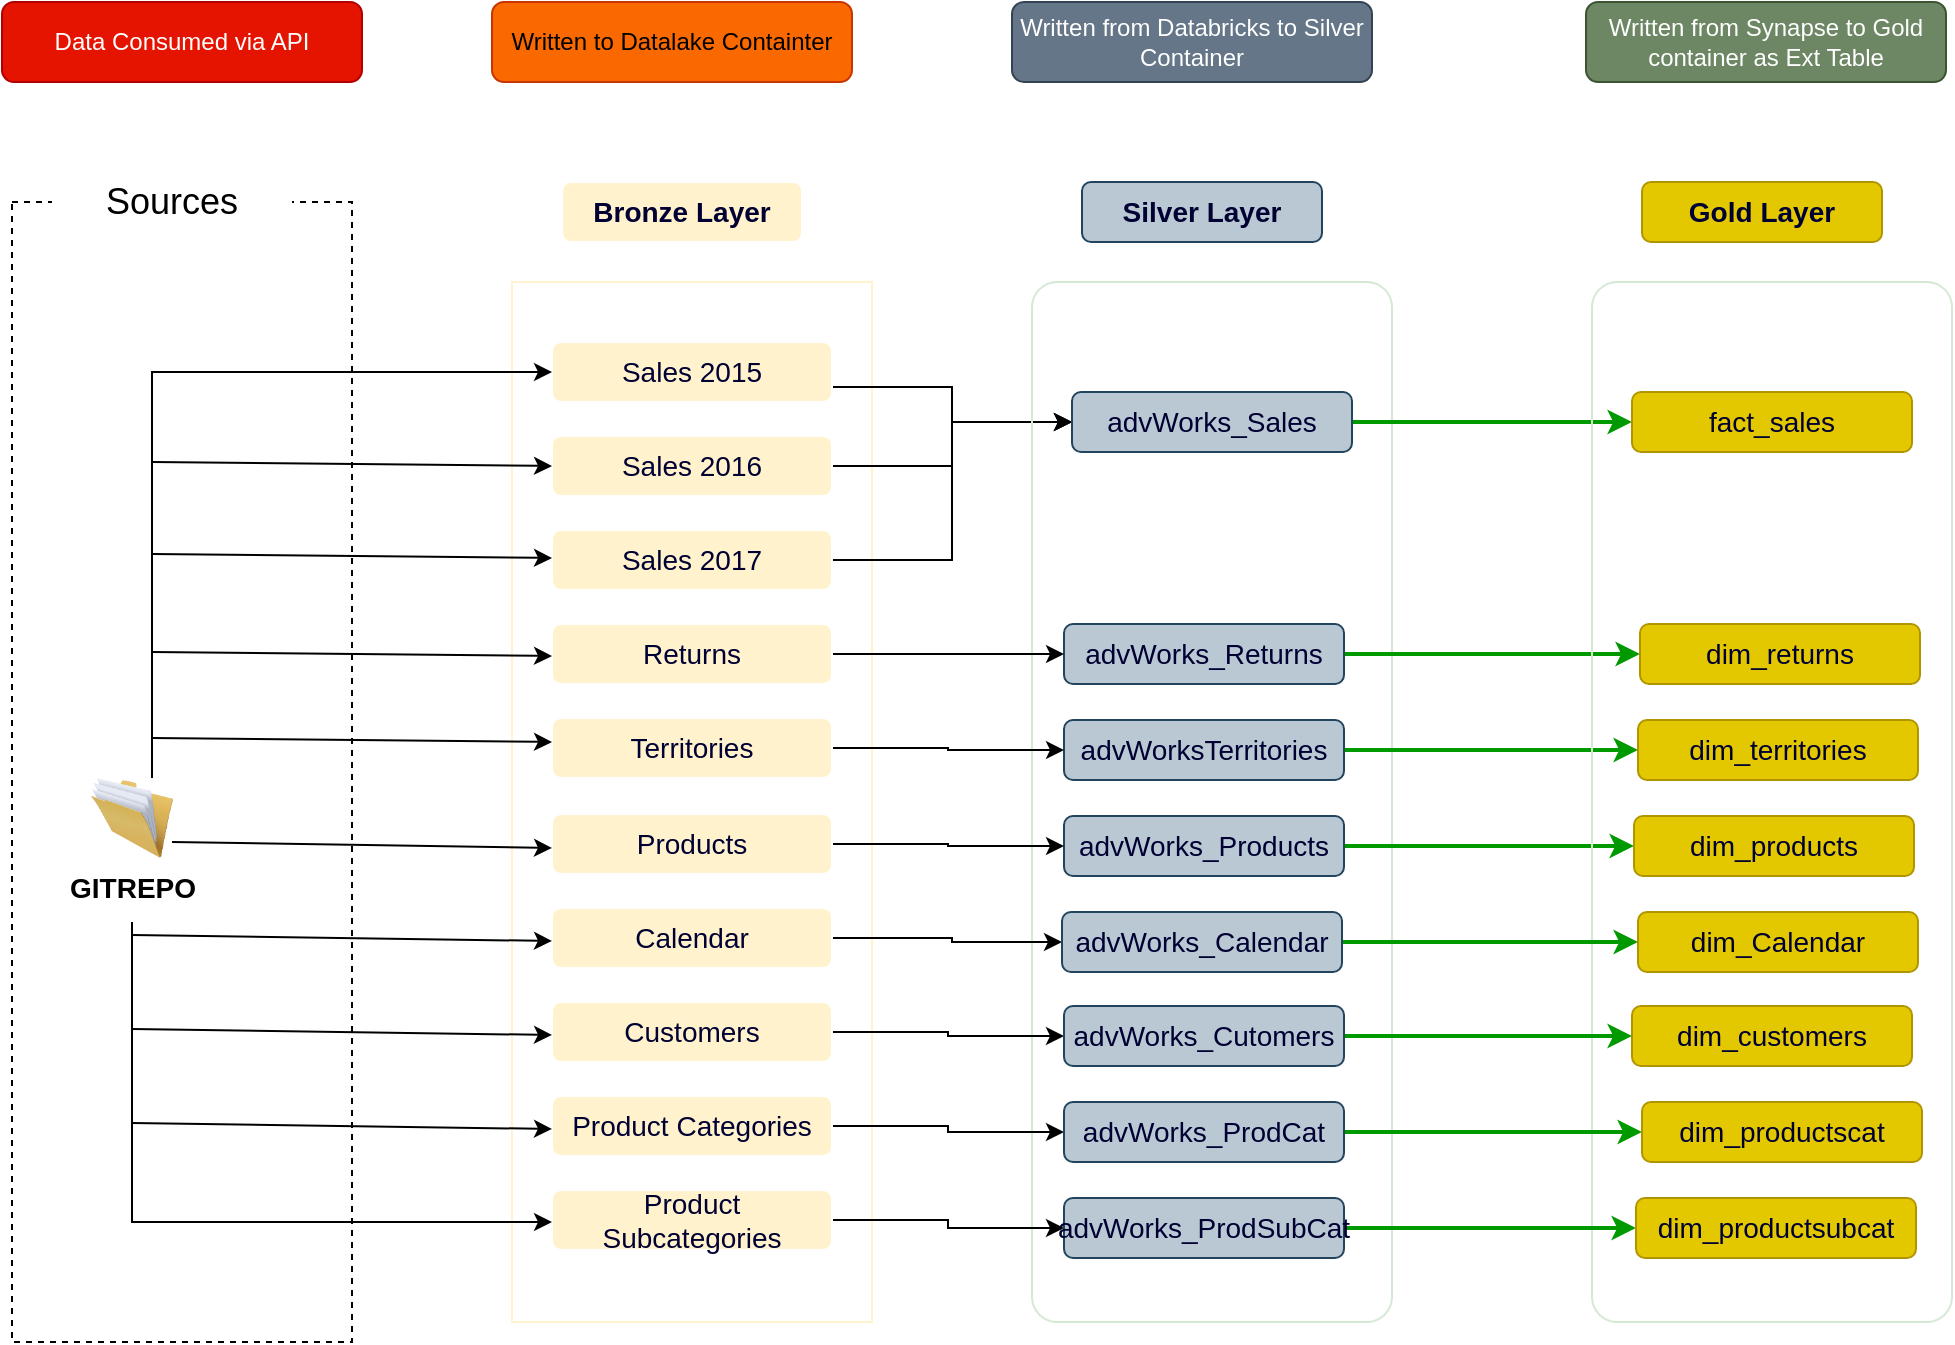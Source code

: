 <mxfile version="27.0.9">
  <diagram name="Page-1" id="YbG_gD7TnkDRAm2bFyGl">
    <mxGraphModel dx="1224" dy="1185" grid="1" gridSize="10" guides="1" tooltips="1" connect="1" arrows="1" fold="1" page="1" pageScale="1" pageWidth="1100" pageHeight="850" math="0" shadow="0">
      <root>
        <mxCell id="0" />
        <mxCell id="1" parent="0" />
        <mxCell id="KDW4vWOTH6h25RnNRjoE-1" value="" style="rounded=0;whiteSpace=wrap;html=1;dashed=1;fillColor=none;" parent="1" vertex="1">
          <mxGeometry x="30" y="230" width="170" height="570" as="geometry" />
        </mxCell>
        <mxCell id="KDW4vWOTH6h25RnNRjoE-3" value="&lt;font style=&quot;font-size: 18px;&quot;&gt;Sources&lt;/font&gt;" style="rounded=1;whiteSpace=wrap;html=1;strokeColor=none;" parent="1" vertex="1">
          <mxGeometry x="50" y="210" width="120" height="40" as="geometry" />
        </mxCell>
        <mxCell id="KDW4vWOTH6h25RnNRjoE-4" value="&lt;span style=&quot;font-size: 14px;&quot;&gt;&lt;b&gt;GITREPO&lt;/b&gt;&lt;/span&gt;" style="image;html=1;image=img/lib/clip_art/general/Full_Folder_128x128.png" parent="1" vertex="1">
          <mxGeometry x="60" y="518" width="60" height="40" as="geometry" />
        </mxCell>
        <mxCell id="KDW4vWOTH6h25RnNRjoE-6" value="" style="rounded=1;whiteSpace=wrap;html=1;fillColor=none;strokeColor=#FFF2CC;arcSize=0;" parent="1" vertex="1">
          <mxGeometry x="280" y="270" width="180" height="520" as="geometry" />
        </mxCell>
        <mxCell id="KDW4vWOTH6h25RnNRjoE-7" value="&lt;font style=&quot;font-size: 14px; color: rgb(0, 0, 51);&quot;&gt;&lt;b&gt;Bronze Layer&lt;/b&gt;&lt;/font&gt;" style="rounded=1;whiteSpace=wrap;html=1;strokeColor=#FFFFFF;fillColor=#FFF2CC;" parent="1" vertex="1">
          <mxGeometry x="305" y="220" width="120" height="30" as="geometry" />
        </mxCell>
        <mxCell id="TfU9_BJ_GiTlHboFU79m-35" style="edgeStyle=orthogonalEdgeStyle;rounded=0;orthogonalLoop=1;jettySize=auto;html=1;exitX=1;exitY=0.75;exitDx=0;exitDy=0;entryX=0;entryY=0.5;entryDx=0;entryDy=0;" parent="1" source="KDW4vWOTH6h25RnNRjoE-8" target="rI8X22IkAqgXYD7cuIS5-3" edge="1">
          <mxGeometry relative="1" as="geometry" />
        </mxCell>
        <mxCell id="KDW4vWOTH6h25RnNRjoE-8" value="&lt;font color=&quot;#000033&quot;&gt;&lt;span style=&quot;font-size: 14px;&quot;&gt;Sales 2015&lt;/span&gt;&lt;/font&gt;" style="rounded=1;whiteSpace=wrap;html=1;strokeColor=#FFFFFF;fillColor=#FFF2CC;" parent="1" vertex="1">
          <mxGeometry x="300" y="300" width="140" height="30" as="geometry" />
        </mxCell>
        <mxCell id="TfU9_BJ_GiTlHboFU79m-37" style="edgeStyle=orthogonalEdgeStyle;rounded=0;orthogonalLoop=1;jettySize=auto;html=1;exitX=1;exitY=0.5;exitDx=0;exitDy=0;entryX=0;entryY=0.5;entryDx=0;entryDy=0;" parent="1" source="KDW4vWOTH6h25RnNRjoE-9" target="rI8X22IkAqgXYD7cuIS5-3" edge="1">
          <mxGeometry relative="1" as="geometry" />
        </mxCell>
        <mxCell id="KDW4vWOTH6h25RnNRjoE-9" value="&lt;font color=&quot;#000033&quot;&gt;&lt;span style=&quot;font-size: 14px;&quot;&gt;Sales 2016&lt;/span&gt;&lt;/font&gt;" style="rounded=1;whiteSpace=wrap;html=1;strokeColor=#FFFFFF;fillColor=#FFF2CC;align=center;" parent="1" vertex="1">
          <mxGeometry x="300" y="347" width="140" height="30" as="geometry" />
        </mxCell>
        <mxCell id="TfU9_BJ_GiTlHboFU79m-38" style="edgeStyle=orthogonalEdgeStyle;rounded=0;orthogonalLoop=1;jettySize=auto;html=1;exitX=1;exitY=0.5;exitDx=0;exitDy=0;entryX=0;entryY=0.5;entryDx=0;entryDy=0;" parent="1" source="KDW4vWOTH6h25RnNRjoE-10" target="rI8X22IkAqgXYD7cuIS5-3" edge="1">
          <mxGeometry relative="1" as="geometry" />
        </mxCell>
        <mxCell id="KDW4vWOTH6h25RnNRjoE-10" value="&lt;font color=&quot;#000033&quot;&gt;&lt;span style=&quot;font-size: 14px;&quot;&gt;Sales 2017&lt;/span&gt;&lt;/font&gt;" style="rounded=1;whiteSpace=wrap;html=1;strokeColor=#FFFFFF;fillColor=#FFF2CC;" parent="1" vertex="1">
          <mxGeometry x="300" y="394" width="140" height="30" as="geometry" />
        </mxCell>
        <mxCell id="rI8X22IkAqgXYD7cuIS5-1" value="" style="rounded=1;whiteSpace=wrap;html=1;fillColor=none;strokeColor=#D5E8D4;arcSize=7;" parent="1" vertex="1">
          <mxGeometry x="540" y="270" width="180" height="520" as="geometry" />
        </mxCell>
        <mxCell id="rI8X22IkAqgXYD7cuIS5-2" value="&lt;font style=&quot;font-size: 14px; color: rgb(0, 0, 51);&quot;&gt;&lt;b&gt;Silver Layer&lt;/b&gt;&lt;/font&gt;" style="rounded=1;whiteSpace=wrap;html=1;strokeColor=#23445d;fillColor=#bac8d3;" parent="1" vertex="1">
          <mxGeometry x="565" y="220" width="120" height="30" as="geometry" />
        </mxCell>
        <mxCell id="TfU9_BJ_GiTlHboFU79m-47" style="edgeStyle=orthogonalEdgeStyle;rounded=0;orthogonalLoop=1;jettySize=auto;html=1;exitX=1;exitY=0.5;exitDx=0;exitDy=0;strokeWidth=2;fontColor=#009900;strokeColor=#009900;" parent="1" source="rI8X22IkAqgXYD7cuIS5-3" target="wPvxKe9pNS4DpwKc2_SB-3" edge="1">
          <mxGeometry relative="1" as="geometry" />
        </mxCell>
        <mxCell id="rI8X22IkAqgXYD7cuIS5-3" value="&lt;font color=&quot;#000033&quot;&gt;&lt;span style=&quot;font-size: 14px;&quot;&gt;advWorks_Sales&lt;/span&gt;&lt;/font&gt;" style="rounded=1;whiteSpace=wrap;html=1;strokeColor=#23445d;fillColor=#bac8d3;" parent="1" vertex="1">
          <mxGeometry x="560" y="325" width="140" height="30" as="geometry" />
        </mxCell>
        <mxCell id="TfU9_BJ_GiTlHboFU79m-51" style="edgeStyle=orthogonalEdgeStyle;rounded=0;orthogonalLoop=1;jettySize=auto;html=1;exitX=1;exitY=0.5;exitDx=0;exitDy=0;entryX=0;entryY=0.5;entryDx=0;entryDy=0;strokeWidth=2;fontColor=#009900;strokeColor=#009900;" parent="1" source="rI8X22IkAqgXYD7cuIS5-6" target="TfU9_BJ_GiTlHboFU79m-17" edge="1">
          <mxGeometry relative="1" as="geometry" />
        </mxCell>
        <mxCell id="rI8X22IkAqgXYD7cuIS5-6" value="&lt;font color=&quot;#000033&quot;&gt;&lt;span style=&quot;font-size: 14px;&quot;&gt;advWorks_Returns&lt;/span&gt;&lt;/font&gt;" style="rounded=1;whiteSpace=wrap;html=1;strokeColor=#23445d;fillColor=#bac8d3;" parent="1" vertex="1">
          <mxGeometry x="556" y="441" width="140" height="30" as="geometry" />
        </mxCell>
        <mxCell id="TfU9_BJ_GiTlHboFU79m-52" style="edgeStyle=orthogonalEdgeStyle;rounded=0;orthogonalLoop=1;jettySize=auto;html=1;exitX=1;exitY=0.5;exitDx=0;exitDy=0;entryX=0;entryY=0.5;entryDx=0;entryDy=0;strokeWidth=2;fontColor=#009900;strokeColor=#009900;" parent="1" source="rI8X22IkAqgXYD7cuIS5-7" target="TfU9_BJ_GiTlHboFU79m-16" edge="1">
          <mxGeometry relative="1" as="geometry" />
        </mxCell>
        <mxCell id="rI8X22IkAqgXYD7cuIS5-7" value="&lt;span style=&quot;color: rgb(0, 0, 51); font-size: 14px;&quot;&gt;advWorksTerritories&lt;/span&gt;" style="rounded=1;whiteSpace=wrap;html=1;strokeColor=#23445d;fillColor=#bac8d3;" parent="1" vertex="1">
          <mxGeometry x="556" y="489" width="140" height="30" as="geometry" />
        </mxCell>
        <mxCell id="TfU9_BJ_GiTlHboFU79m-53" style="edgeStyle=orthogonalEdgeStyle;rounded=0;orthogonalLoop=1;jettySize=auto;html=1;exitX=1;exitY=0.5;exitDx=0;exitDy=0;entryX=0;entryY=0.5;entryDx=0;entryDy=0;strokeWidth=2;fontColor=#009900;strokeColor=#009900;" parent="1" source="rI8X22IkAqgXYD7cuIS5-8" target="wPvxKe9pNS4DpwKc2_SB-5" edge="1">
          <mxGeometry relative="1" as="geometry" />
        </mxCell>
        <mxCell id="rI8X22IkAqgXYD7cuIS5-8" value="&lt;span style=&quot;color: rgb(0, 0, 51); font-size: 14px;&quot;&gt;advWorks_Products&lt;/span&gt;" style="rounded=1;whiteSpace=wrap;html=1;strokeColor=#23445d;fillColor=#bac8d3;" parent="1" vertex="1">
          <mxGeometry x="556" y="537" width="140" height="30" as="geometry" />
        </mxCell>
        <mxCell id="wPvxKe9pNS4DpwKc2_SB-1" value="" style="rounded=1;whiteSpace=wrap;html=1;fillColor=none;strokeColor=light-dark(#D5E8D4, #ccb30f);arcSize=7;" parent="1" vertex="1">
          <mxGeometry x="820" y="270" width="180" height="520" as="geometry" />
        </mxCell>
        <mxCell id="wPvxKe9pNS4DpwKc2_SB-2" value="&lt;font style=&quot;font-size: 14px; color: rgb(0, 0, 51);&quot;&gt;&lt;b&gt;Gold Layer&lt;/b&gt;&lt;/font&gt;" style="rounded=1;whiteSpace=wrap;html=1;strokeColor=#B09500;fillColor=#e3c800;fontColor=#000000;" parent="1" vertex="1">
          <mxGeometry x="845" y="220" width="120" height="30" as="geometry" />
        </mxCell>
        <mxCell id="wPvxKe9pNS4DpwKc2_SB-3" value="&lt;font color=&quot;#000033&quot;&gt;&lt;span style=&quot;font-size: 14px;&quot;&gt;fact_sales&lt;/span&gt;&lt;/font&gt;" style="rounded=1;whiteSpace=wrap;html=1;strokeColor=#B09500;fillColor=#e3c800;fontColor=#000000;" parent="1" vertex="1">
          <mxGeometry x="840" y="325" width="140" height="30" as="geometry" />
        </mxCell>
        <mxCell id="wPvxKe9pNS4DpwKc2_SB-4" value="&lt;font color=&quot;#000033&quot;&gt;&lt;span style=&quot;font-size: 14px;&quot;&gt;dim_customers&lt;/span&gt;&lt;/font&gt;" style="rounded=1;whiteSpace=wrap;html=1;strokeColor=#B09500;fillColor=#e3c800;align=center;fontColor=#000000;" parent="1" vertex="1">
          <mxGeometry x="840" y="632" width="140" height="30" as="geometry" />
        </mxCell>
        <mxCell id="wPvxKe9pNS4DpwKc2_SB-5" value="&lt;font color=&quot;#000033&quot;&gt;&lt;span style=&quot;font-size: 14px;&quot;&gt;dim_products&lt;/span&gt;&lt;/font&gt;" style="rounded=1;whiteSpace=wrap;html=1;strokeColor=#B09500;fillColor=#e3c800;fontColor=#000000;" parent="1" vertex="1">
          <mxGeometry x="841" y="537" width="140" height="30" as="geometry" />
        </mxCell>
        <mxCell id="TfU9_BJ_GiTlHboFU79m-39" style="edgeStyle=orthogonalEdgeStyle;rounded=0;orthogonalLoop=1;jettySize=auto;html=1;exitX=1;exitY=0.5;exitDx=0;exitDy=0;entryX=0;entryY=0.5;entryDx=0;entryDy=0;" parent="1" source="TfU9_BJ_GiTlHboFU79m-2" target="rI8X22IkAqgXYD7cuIS5-6" edge="1">
          <mxGeometry relative="1" as="geometry" />
        </mxCell>
        <mxCell id="TfU9_BJ_GiTlHboFU79m-2" value="&lt;font color=&quot;#000033&quot;&gt;&lt;span style=&quot;font-size: 14px;&quot;&gt;Returns&lt;/span&gt;&lt;/font&gt;" style="rounded=1;whiteSpace=wrap;html=1;strokeColor=#FFFFFF;fillColor=#FFF2CC;" parent="1" vertex="1">
          <mxGeometry x="300" y="441" width="140" height="30" as="geometry" />
        </mxCell>
        <mxCell id="TfU9_BJ_GiTlHboFU79m-40" style="edgeStyle=orthogonalEdgeStyle;rounded=0;orthogonalLoop=1;jettySize=auto;html=1;exitX=1;exitY=0.5;exitDx=0;exitDy=0;entryX=0;entryY=0.5;entryDx=0;entryDy=0;" parent="1" source="TfU9_BJ_GiTlHboFU79m-3" target="rI8X22IkAqgXYD7cuIS5-7" edge="1">
          <mxGeometry relative="1" as="geometry" />
        </mxCell>
        <mxCell id="TfU9_BJ_GiTlHboFU79m-3" value="&lt;font color=&quot;#000033&quot;&gt;&lt;span style=&quot;font-size: 14px;&quot;&gt;Territories&lt;/span&gt;&lt;/font&gt;" style="rounded=1;whiteSpace=wrap;html=1;strokeColor=#FFFFFF;fillColor=#FFF2CC;align=center;" parent="1" vertex="1">
          <mxGeometry x="300" y="488" width="140" height="30" as="geometry" />
        </mxCell>
        <mxCell id="TfU9_BJ_GiTlHboFU79m-42" style="edgeStyle=orthogonalEdgeStyle;rounded=0;orthogonalLoop=1;jettySize=auto;html=1;exitX=1;exitY=0.5;exitDx=0;exitDy=0;entryX=0;entryY=0.5;entryDx=0;entryDy=0;" parent="1" source="TfU9_BJ_GiTlHboFU79m-4" target="rI8X22IkAqgXYD7cuIS5-8" edge="1">
          <mxGeometry relative="1" as="geometry" />
        </mxCell>
        <mxCell id="TfU9_BJ_GiTlHboFU79m-4" value="&lt;font color=&quot;#000033&quot;&gt;&lt;span style=&quot;font-size: 14px;&quot;&gt;Products&lt;/span&gt;&lt;/font&gt;" style="rounded=1;whiteSpace=wrap;html=1;strokeColor=#FFFFFF;fillColor=#FFF2CC;" parent="1" vertex="1">
          <mxGeometry x="300" y="536" width="140" height="30" as="geometry" />
        </mxCell>
        <mxCell id="TfU9_BJ_GiTlHboFU79m-43" style="edgeStyle=orthogonalEdgeStyle;rounded=0;orthogonalLoop=1;jettySize=auto;html=1;exitX=1;exitY=0.5;exitDx=0;exitDy=0;entryX=0;entryY=0.5;entryDx=0;entryDy=0;" parent="1" source="TfU9_BJ_GiTlHboFU79m-5" target="TfU9_BJ_GiTlHboFU79m-7" edge="1">
          <mxGeometry relative="1" as="geometry">
            <Array as="points">
              <mxPoint x="500" y="598" />
              <mxPoint x="500" y="600" />
            </Array>
          </mxGeometry>
        </mxCell>
        <mxCell id="TfU9_BJ_GiTlHboFU79m-5" value="&lt;font color=&quot;#000033&quot;&gt;&lt;span style=&quot;font-size: 14px;&quot;&gt;Calendar&lt;/span&gt;&lt;/font&gt;" style="rounded=1;whiteSpace=wrap;html=1;strokeColor=#FFFFFF;fillColor=#FFF2CC;align=center;" parent="1" vertex="1">
          <mxGeometry x="300" y="583" width="140" height="30" as="geometry" />
        </mxCell>
        <mxCell id="TfU9_BJ_GiTlHboFU79m-44" style="edgeStyle=orthogonalEdgeStyle;rounded=0;orthogonalLoop=1;jettySize=auto;html=1;exitX=1;exitY=0.5;exitDx=0;exitDy=0;" parent="1" source="TfU9_BJ_GiTlHboFU79m-6" target="TfU9_BJ_GiTlHboFU79m-8" edge="1">
          <mxGeometry relative="1" as="geometry" />
        </mxCell>
        <mxCell id="TfU9_BJ_GiTlHboFU79m-6" value="&lt;font color=&quot;#000033&quot;&gt;&lt;span style=&quot;font-size: 14px;&quot;&gt;Customers&lt;/span&gt;&lt;/font&gt;" style="rounded=1;whiteSpace=wrap;html=1;strokeColor=#FFFFFF;fillColor=#FFF2CC;" parent="1" vertex="1">
          <mxGeometry x="300" y="630" width="140" height="30" as="geometry" />
        </mxCell>
        <mxCell id="TfU9_BJ_GiTlHboFU79m-54" style="edgeStyle=orthogonalEdgeStyle;rounded=0;orthogonalLoop=1;jettySize=auto;html=1;exitX=1;exitY=0.5;exitDx=0;exitDy=0;entryX=0;entryY=0.5;entryDx=0;entryDy=0;strokeWidth=2;fontColor=#009900;strokeColor=#009900;" parent="1" source="TfU9_BJ_GiTlHboFU79m-7" target="TfU9_BJ_GiTlHboFU79m-15" edge="1">
          <mxGeometry relative="1" as="geometry" />
        </mxCell>
        <mxCell id="TfU9_BJ_GiTlHboFU79m-7" value="&lt;span style=&quot;color: rgb(0, 0, 51); font-size: 14px;&quot;&gt;advWorks_Calendar&lt;/span&gt;" style="rounded=1;whiteSpace=wrap;html=1;strokeColor=#23445d;fillColor=#bac8d3;" parent="1" vertex="1">
          <mxGeometry x="555" y="585" width="140" height="30" as="geometry" />
        </mxCell>
        <mxCell id="TfU9_BJ_GiTlHboFU79m-55" style="edgeStyle=orthogonalEdgeStyle;rounded=0;orthogonalLoop=1;jettySize=auto;html=1;exitX=1;exitY=0.5;exitDx=0;exitDy=0;entryX=0;entryY=0.5;entryDx=0;entryDy=0;strokeWidth=2;fontColor=#009900;strokeColor=#009900;" parent="1" source="TfU9_BJ_GiTlHboFU79m-8" target="wPvxKe9pNS4DpwKc2_SB-4" edge="1">
          <mxGeometry relative="1" as="geometry" />
        </mxCell>
        <mxCell id="TfU9_BJ_GiTlHboFU79m-8" value="&lt;span style=&quot;color: rgb(0, 0, 51); font-size: 14px;&quot;&gt;advWorks_Cutomers&lt;/span&gt;" style="rounded=1;whiteSpace=wrap;html=1;strokeColor=#23445d;fillColor=#bac8d3;" parent="1" vertex="1">
          <mxGeometry x="556" y="632" width="140" height="30" as="geometry" />
        </mxCell>
        <mxCell id="TfU9_BJ_GiTlHboFU79m-45" style="edgeStyle=orthogonalEdgeStyle;rounded=0;orthogonalLoop=1;jettySize=auto;html=1;exitX=1;exitY=0.5;exitDx=0;exitDy=0;entryX=0;entryY=0.5;entryDx=0;entryDy=0;" parent="1" source="TfU9_BJ_GiTlHboFU79m-9" target="TfU9_BJ_GiTlHboFU79m-11" edge="1">
          <mxGeometry relative="1" as="geometry" />
        </mxCell>
        <mxCell id="TfU9_BJ_GiTlHboFU79m-9" value="&lt;font color=&quot;#000033&quot;&gt;&lt;span style=&quot;font-size: 14px;&quot;&gt;Product Categories&lt;/span&gt;&lt;/font&gt;" style="rounded=1;whiteSpace=wrap;html=1;strokeColor=#FFFFFF;fillColor=#FFF2CC;align=center;" parent="1" vertex="1">
          <mxGeometry x="300" y="677" width="140" height="30" as="geometry" />
        </mxCell>
        <mxCell id="TfU9_BJ_GiTlHboFU79m-46" style="edgeStyle=orthogonalEdgeStyle;rounded=0;orthogonalLoop=1;jettySize=auto;html=1;exitX=1;exitY=0.5;exitDx=0;exitDy=0;entryX=0;entryY=0.5;entryDx=0;entryDy=0;" parent="1" source="TfU9_BJ_GiTlHboFU79m-10" target="TfU9_BJ_GiTlHboFU79m-12" edge="1">
          <mxGeometry relative="1" as="geometry" />
        </mxCell>
        <mxCell id="TfU9_BJ_GiTlHboFU79m-10" value="&lt;font color=&quot;#000033&quot;&gt;&lt;span style=&quot;font-size: 14px;&quot;&gt;Product Subcategories&lt;/span&gt;&lt;/font&gt;" style="rounded=1;whiteSpace=wrap;html=1;strokeColor=#FFFFFF;fillColor=#FFF2CC;" parent="1" vertex="1">
          <mxGeometry x="300" y="724" width="140" height="30" as="geometry" />
        </mxCell>
        <mxCell id="TfU9_BJ_GiTlHboFU79m-56" style="edgeStyle=orthogonalEdgeStyle;rounded=0;orthogonalLoop=1;jettySize=auto;html=1;exitX=1;exitY=0.5;exitDx=0;exitDy=0;entryX=0;entryY=0.5;entryDx=0;entryDy=0;strokeWidth=2;fontColor=#009900;strokeColor=#009900;" parent="1" source="TfU9_BJ_GiTlHboFU79m-11" target="TfU9_BJ_GiTlHboFU79m-13" edge="1">
          <mxGeometry relative="1" as="geometry" />
        </mxCell>
        <mxCell id="TfU9_BJ_GiTlHboFU79m-11" value="&lt;span style=&quot;color: rgb(0, 0, 51); font-size: 14px;&quot;&gt;advWorks_ProdCat&lt;/span&gt;" style="rounded=1;whiteSpace=wrap;html=1;strokeColor=#23445d;fillColor=#bac8d3;" parent="1" vertex="1">
          <mxGeometry x="556" y="680" width="140" height="30" as="geometry" />
        </mxCell>
        <mxCell id="TfU9_BJ_GiTlHboFU79m-57" style="edgeStyle=orthogonalEdgeStyle;rounded=0;orthogonalLoop=1;jettySize=auto;html=1;exitX=1;exitY=0.5;exitDx=0;exitDy=0;entryX=0;entryY=0.5;entryDx=0;entryDy=0;strokeWidth=2;fontColor=#009900;strokeColor=#009900;" parent="1" source="TfU9_BJ_GiTlHboFU79m-12" target="TfU9_BJ_GiTlHboFU79m-14" edge="1">
          <mxGeometry relative="1" as="geometry" />
        </mxCell>
        <mxCell id="TfU9_BJ_GiTlHboFU79m-12" value="&lt;span style=&quot;color: rgb(0, 0, 51); font-size: 14px;&quot;&gt;advWorks_ProdSubCat&lt;/span&gt;" style="rounded=1;whiteSpace=wrap;html=1;strokeColor=#23445d;fillColor=#bac8d3;" parent="1" vertex="1">
          <mxGeometry x="556" y="728" width="140" height="30" as="geometry" />
        </mxCell>
        <mxCell id="TfU9_BJ_GiTlHboFU79m-13" value="&lt;span style=&quot;color: rgb(0, 0, 51); font-size: 14px;&quot;&gt;dim_productscat&lt;/span&gt;" style="rounded=1;whiteSpace=wrap;html=1;strokeColor=#B09500;fillColor=#e3c800;fontColor=#000000;" parent="1" vertex="1">
          <mxGeometry x="845" y="680" width="140" height="30" as="geometry" />
        </mxCell>
        <mxCell id="TfU9_BJ_GiTlHboFU79m-14" value="&lt;span style=&quot;color: rgb(0, 0, 51); font-size: 14px;&quot;&gt;dim_productsubcat&lt;/span&gt;" style="rounded=1;whiteSpace=wrap;html=1;strokeColor=#B09500;fillColor=#e3c800;align=center;fontColor=#000000;" parent="1" vertex="1">
          <mxGeometry x="842" y="728" width="140" height="30" as="geometry" />
        </mxCell>
        <mxCell id="TfU9_BJ_GiTlHboFU79m-15" value="&lt;font color=&quot;#000033&quot;&gt;&lt;span style=&quot;font-size: 14px;&quot;&gt;dim_Calendar&lt;/span&gt;&lt;/font&gt;" style="rounded=1;whiteSpace=wrap;html=1;strokeColor=#B09500;fillColor=#e3c800;fontColor=#000000;" parent="1" vertex="1">
          <mxGeometry x="843" y="585" width="140" height="30" as="geometry" />
        </mxCell>
        <mxCell id="TfU9_BJ_GiTlHboFU79m-16" value="&lt;font color=&quot;#000033&quot;&gt;&lt;span style=&quot;font-size: 14px;&quot;&gt;dim_territories&lt;/span&gt;&lt;/font&gt;" style="rounded=1;whiteSpace=wrap;html=1;strokeColor=#B09500;fillColor=#e3c800;fontColor=#000000;" parent="1" vertex="1">
          <mxGeometry x="843" y="489" width="140" height="30" as="geometry" />
        </mxCell>
        <mxCell id="TfU9_BJ_GiTlHboFU79m-17" value="&lt;font color=&quot;#000033&quot;&gt;&lt;span style=&quot;font-size: 14px;&quot;&gt;dim_returns&lt;/span&gt;&lt;/font&gt;" style="rounded=1;whiteSpace=wrap;html=1;strokeColor=#B09500;fillColor=#e3c800;align=center;fontColor=#000000;" parent="1" vertex="1">
          <mxGeometry x="844" y="441" width="140" height="30" as="geometry" />
        </mxCell>
        <mxCell id="TfU9_BJ_GiTlHboFU79m-19" value="" style="endArrow=classic;html=1;rounded=0;entryX=0;entryY=0.5;entryDx=0;entryDy=0;" parent="1" target="KDW4vWOTH6h25RnNRjoE-8" edge="1">
          <mxGeometry width="50" height="50" relative="1" as="geometry">
            <mxPoint x="100" y="518" as="sourcePoint" />
            <mxPoint x="150" y="468" as="targetPoint" />
            <Array as="points">
              <mxPoint x="100" y="315" />
            </Array>
          </mxGeometry>
        </mxCell>
        <mxCell id="TfU9_BJ_GiTlHboFU79m-20" value="" style="endArrow=classic;html=1;rounded=0;entryX=0;entryY=0.5;entryDx=0;entryDy=0;movable=1;resizable=1;rotatable=1;deletable=1;editable=1;locked=0;connectable=1;" parent="1" target="KDW4vWOTH6h25RnNRjoE-9" edge="1">
          <mxGeometry width="50" height="50" relative="1" as="geometry">
            <mxPoint x="100" y="360" as="sourcePoint" />
            <mxPoint x="150" y="327" as="targetPoint" />
          </mxGeometry>
        </mxCell>
        <mxCell id="TfU9_BJ_GiTlHboFU79m-21" value="" style="endArrow=classic;html=1;rounded=0;entryX=0;entryY=0.5;entryDx=0;entryDy=0;movable=1;resizable=1;rotatable=1;deletable=1;editable=1;locked=0;connectable=1;" parent="1" edge="1">
          <mxGeometry width="50" height="50" relative="1" as="geometry">
            <mxPoint x="100" y="406" as="sourcePoint" />
            <mxPoint x="300" y="408" as="targetPoint" />
          </mxGeometry>
        </mxCell>
        <mxCell id="TfU9_BJ_GiTlHboFU79m-22" value="" style="endArrow=classic;html=1;rounded=0;entryX=0;entryY=0.5;entryDx=0;entryDy=0;movable=1;resizable=1;rotatable=1;deletable=1;editable=1;locked=0;connectable=1;" parent="1" edge="1">
          <mxGeometry width="50" height="50" relative="1" as="geometry">
            <mxPoint x="100" y="455" as="sourcePoint" />
            <mxPoint x="300" y="457" as="targetPoint" />
          </mxGeometry>
        </mxCell>
        <mxCell id="TfU9_BJ_GiTlHboFU79m-23" value="" style="endArrow=classic;html=1;rounded=0;entryX=0;entryY=0.5;entryDx=0;entryDy=0;movable=1;resizable=1;rotatable=1;deletable=1;editable=1;locked=0;connectable=1;" parent="1" edge="1">
          <mxGeometry width="50" height="50" relative="1" as="geometry">
            <mxPoint x="100" y="498" as="sourcePoint" />
            <mxPoint x="300" y="500" as="targetPoint" />
          </mxGeometry>
        </mxCell>
        <mxCell id="TfU9_BJ_GiTlHboFU79m-24" value="" style="endArrow=classic;html=1;rounded=0;entryX=0;entryY=0.5;entryDx=0;entryDy=0;movable=1;resizable=1;rotatable=1;deletable=1;editable=1;locked=0;connectable=1;" parent="1" edge="1">
          <mxGeometry width="50" height="50" relative="1" as="geometry">
            <mxPoint x="110" y="550" as="sourcePoint" />
            <mxPoint x="300" y="553" as="targetPoint" />
          </mxGeometry>
        </mxCell>
        <mxCell id="TfU9_BJ_GiTlHboFU79m-25" value="" style="endArrow=classic;html=1;rounded=0;" parent="1" edge="1">
          <mxGeometry width="50" height="50" relative="1" as="geometry">
            <mxPoint x="90" y="590" as="sourcePoint" />
            <mxPoint x="300" y="740" as="targetPoint" />
            <Array as="points">
              <mxPoint x="90" y="740" />
            </Array>
          </mxGeometry>
        </mxCell>
        <mxCell id="TfU9_BJ_GiTlHboFU79m-26" value="" style="endArrow=classic;html=1;rounded=0;entryX=0;entryY=0.5;entryDx=0;entryDy=0;movable=1;resizable=1;rotatable=1;deletable=1;editable=1;locked=0;connectable=1;" parent="1" edge="1">
          <mxGeometry width="50" height="50" relative="1" as="geometry">
            <mxPoint x="90" y="690.5" as="sourcePoint" />
            <mxPoint x="300" y="693.5" as="targetPoint" />
          </mxGeometry>
        </mxCell>
        <mxCell id="TfU9_BJ_GiTlHboFU79m-27" value="" style="endArrow=classic;html=1;rounded=0;entryX=0;entryY=0.5;entryDx=0;entryDy=0;movable=1;resizable=1;rotatable=1;deletable=1;editable=1;locked=0;connectable=1;" parent="1" edge="1">
          <mxGeometry width="50" height="50" relative="1" as="geometry">
            <mxPoint x="90" y="643.5" as="sourcePoint" />
            <mxPoint x="300" y="646.5" as="targetPoint" />
          </mxGeometry>
        </mxCell>
        <mxCell id="TfU9_BJ_GiTlHboFU79m-28" value="" style="endArrow=classic;html=1;rounded=0;entryX=0;entryY=0.5;entryDx=0;entryDy=0;movable=1;resizable=1;rotatable=1;deletable=1;editable=1;locked=0;connectable=1;" parent="1" edge="1">
          <mxGeometry width="50" height="50" relative="1" as="geometry">
            <mxPoint x="90" y="596.5" as="sourcePoint" />
            <mxPoint x="300" y="599.5" as="targetPoint" />
          </mxGeometry>
        </mxCell>
        <mxCell id="TfU9_BJ_GiTlHboFU79m-29" value="Data Consumed via API" style="rounded=1;whiteSpace=wrap;html=1;fillColor=#e51400;fontColor=#ffffff;strokeColor=#B20000;" parent="1" vertex="1">
          <mxGeometry x="25" y="130" width="180" height="40" as="geometry" />
        </mxCell>
        <mxCell id="TfU9_BJ_GiTlHboFU79m-30" value="Written to Datalake Containter" style="rounded=1;whiteSpace=wrap;html=1;fillColor=#fa6800;fontColor=#000000;strokeColor=#C73500;" parent="1" vertex="1">
          <mxGeometry x="270" y="130" width="180" height="40" as="geometry" />
        </mxCell>
        <mxCell id="TfU9_BJ_GiTlHboFU79m-31" value="Written from Databricks to Silver Container" style="rounded=1;whiteSpace=wrap;html=1;fillColor=#647687;fontColor=#ffffff;strokeColor=#314354;" parent="1" vertex="1">
          <mxGeometry x="530" y="130" width="180" height="40" as="geometry" />
        </mxCell>
        <mxCell id="TfU9_BJ_GiTlHboFU79m-32" value="Written from Synapse to Gold container as Ext Table" style="rounded=1;whiteSpace=wrap;html=1;fillColor=#6d8764;fontColor=#ffffff;strokeColor=#3A5431;" parent="1" vertex="1">
          <mxGeometry x="817" y="130" width="180" height="40" as="geometry" />
        </mxCell>
      </root>
    </mxGraphModel>
  </diagram>
</mxfile>
